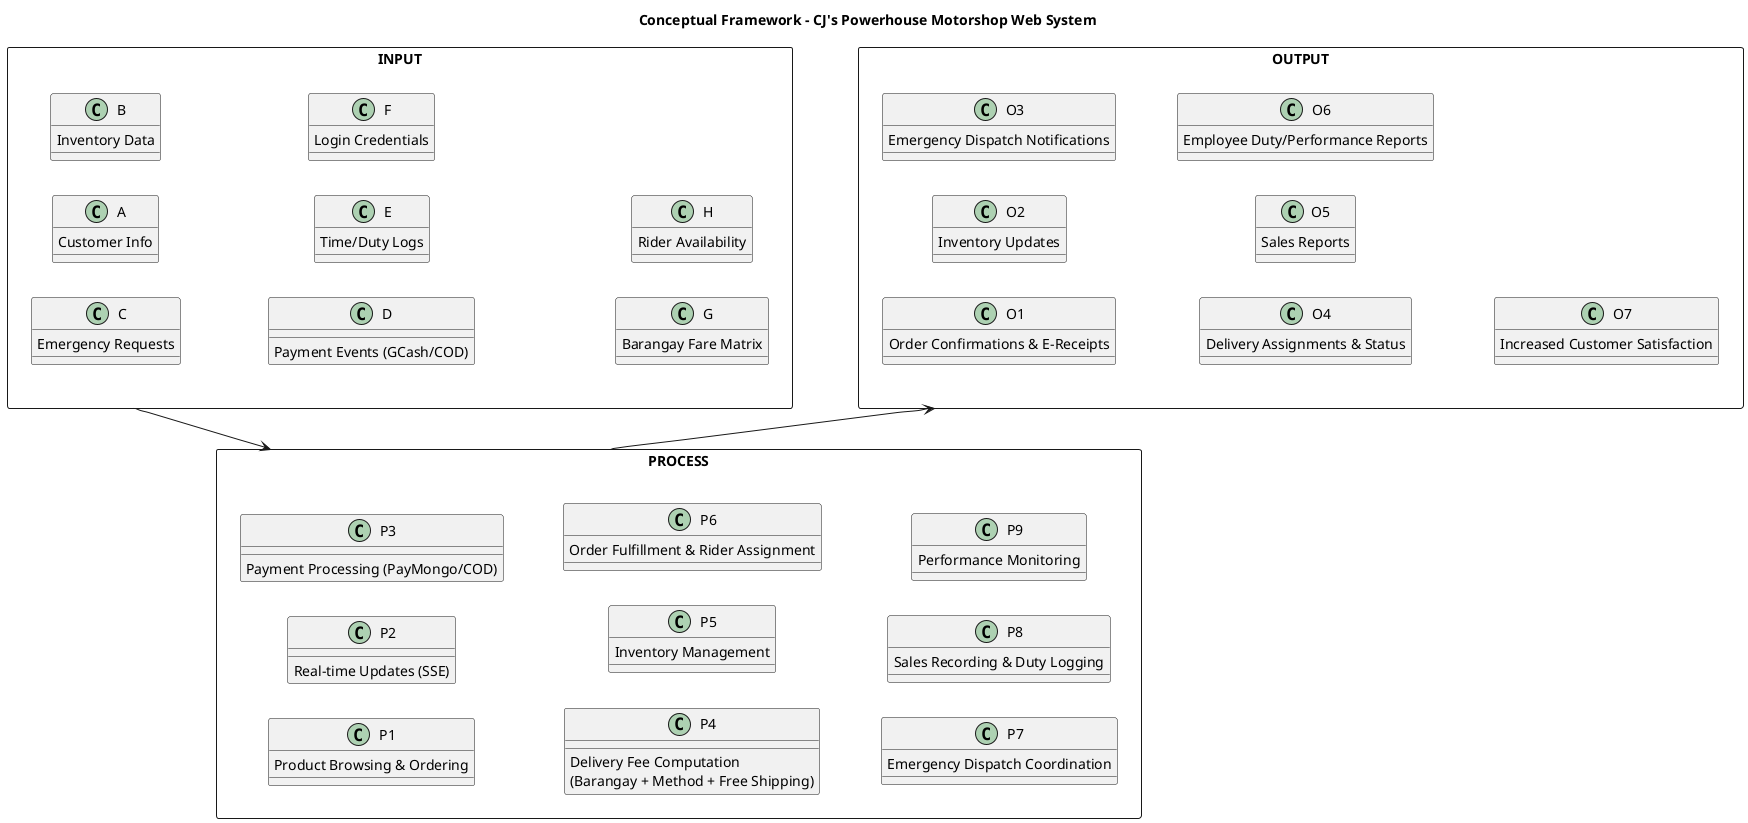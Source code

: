 @startuml
left to right direction
title Conceptual Framework - CJ's Powerhouse Motorshop Web System

rectangle "INPUT" as IN {
  A : Customer Info
  B : Inventory Data
  C : Emergency Requests
  D : Payment Events (GCash/COD)
  E : Time/Duty Logs
  F : Login Credentials
  G : Barangay Fare Matrix
  H : Rider Availability
}

rectangle "PROCESS" as PR {
  P1 : Product Browsing & Ordering
  P2 : Real-time Updates (SSE)
  P3 : Payment Processing (PayMongo/COD)
  P4 : Delivery Fee Computation\n(Barangay + Method + Free Shipping)
  P5 : Inventory Management
  P6 : Order Fulfillment & Rider Assignment
  P7 : Emergency Dispatch Coordination
  P8 : Sales Recording & Duty Logging
  P9 : Performance Monitoring
}

rectangle "OUTPUT" as OUT {
  O1 : Order Confirmations & E-Receipts
  O2 : Inventory Updates
  O3 : Emergency Dispatch Notifications
  O4 : Delivery Assignments & Status
  O5 : Sales Reports
  O6 : Employee Duty/Performance Reports
  O7 : Increased Customer Satisfaction
}

IN --> PR
PR --> OUT

@enduml

